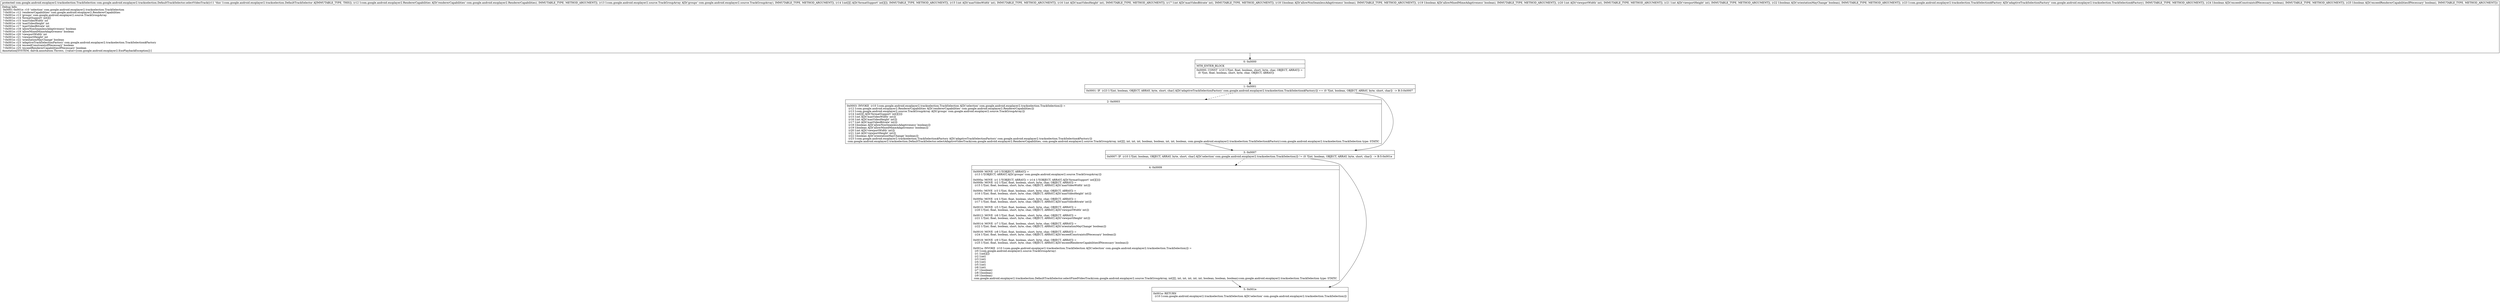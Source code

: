 digraph "CFG forcom.google.android.exoplayer2.trackselection.DefaultTrackSelector.selectVideoTrack(Lcom\/google\/android\/exoplayer2\/RendererCapabilities;Lcom\/google\/android\/exoplayer2\/source\/TrackGroupArray;[[IIIIZZIIZLcom\/google\/android\/exoplayer2\/trackselection\/TrackSelection$Factory;ZZ)Lcom\/google\/android\/exoplayer2\/trackselection\/TrackSelection;" {
Node_0 [shape=record,label="{0\:\ 0x0000|MTH_ENTER_BLOCK\l|0x0000: CONST  (r10 I:?[int, float, boolean, short, byte, char, OBJECT, ARRAY]) = \l  (0 ?[int, float, boolean, short, byte, char, OBJECT, ARRAY])\l \l}"];
Node_1 [shape=record,label="{1\:\ 0x0001|0x0001: IF  (r23 I:?[int, boolean, OBJECT, ARRAY, byte, short, char] A[D('adaptiveTrackSelectionFactory' com.google.android.exoplayer2.trackselection.TrackSelection$Factory)]) == (0 ?[int, boolean, OBJECT, ARRAY, byte, short, char])  \-\> B:3:0x0007 \l}"];
Node_2 [shape=record,label="{2\:\ 0x0003|0x0003: INVOKE  (r10 I:com.google.android.exoplayer2.trackselection.TrackSelection A[D('selection' com.google.android.exoplayer2.trackselection.TrackSelection)]) = \l  (r12 I:com.google.android.exoplayer2.RendererCapabilities A[D('rendererCapabilities' com.google.android.exoplayer2.RendererCapabilities)])\l  (r13 I:com.google.android.exoplayer2.source.TrackGroupArray A[D('groups' com.google.android.exoplayer2.source.TrackGroupArray)])\l  (r14 I:int[][] A[D('formatSupport' int[][])])\l  (r15 I:int A[D('maxVideoWidth' int)])\l  (r16 I:int A[D('maxVideoHeight' int)])\l  (r17 I:int A[D('maxVideoBitrate' int)])\l  (r18 I:boolean A[D('allowNonSeamlessAdaptiveness' boolean)])\l  (r19 I:boolean A[D('allowMixedMimeAdaptiveness' boolean)])\l  (r20 I:int A[D('viewportWidth' int)])\l  (r21 I:int A[D('viewportHeight' int)])\l  (r22 I:boolean A[D('orientationMayChange' boolean)])\l  (r23 I:com.google.android.exoplayer2.trackselection.TrackSelection$Factory A[D('adaptiveTrackSelectionFactory' com.google.android.exoplayer2.trackselection.TrackSelection$Factory)])\l com.google.android.exoplayer2.trackselection.DefaultTrackSelector.selectAdaptiveVideoTrack(com.google.android.exoplayer2.RendererCapabilities, com.google.android.exoplayer2.source.TrackGroupArray, int[][], int, int, int, boolean, boolean, int, int, boolean, com.google.android.exoplayer2.trackselection.TrackSelection$Factory):com.google.android.exoplayer2.trackselection.TrackSelection type: STATIC \l}"];
Node_3 [shape=record,label="{3\:\ 0x0007|0x0007: IF  (r10 I:?[int, boolean, OBJECT, ARRAY, byte, short, char] A[D('selection' com.google.android.exoplayer2.trackselection.TrackSelection)]) != (0 ?[int, boolean, OBJECT, ARRAY, byte, short, char])  \-\> B:5:0x001e \l}"];
Node_4 [shape=record,label="{4\:\ 0x0009|0x0009: MOVE  (r0 I:?[OBJECT, ARRAY]) = \l  (r13 I:?[OBJECT, ARRAY] A[D('groups' com.google.android.exoplayer2.source.TrackGroupArray)])\l \l0x000a: MOVE  (r1 I:?[OBJECT, ARRAY]) = (r14 I:?[OBJECT, ARRAY] A[D('formatSupport' int[][])]) \l0x000b: MOVE  (r2 I:?[int, float, boolean, short, byte, char, OBJECT, ARRAY]) = \l  (r15 I:?[int, float, boolean, short, byte, char, OBJECT, ARRAY] A[D('maxVideoWidth' int)])\l \l0x000c: MOVE  (r3 I:?[int, float, boolean, short, byte, char, OBJECT, ARRAY]) = \l  (r16 I:?[int, float, boolean, short, byte, char, OBJECT, ARRAY] A[D('maxVideoHeight' int)])\l \l0x000e: MOVE  (r4 I:?[int, float, boolean, short, byte, char, OBJECT, ARRAY]) = \l  (r17 I:?[int, float, boolean, short, byte, char, OBJECT, ARRAY] A[D('maxVideoBitrate' int)])\l \l0x0010: MOVE  (r5 I:?[int, float, boolean, short, byte, char, OBJECT, ARRAY]) = \l  (r20 I:?[int, float, boolean, short, byte, char, OBJECT, ARRAY] A[D('viewportWidth' int)])\l \l0x0012: MOVE  (r6 I:?[int, float, boolean, short, byte, char, OBJECT, ARRAY]) = \l  (r21 I:?[int, float, boolean, short, byte, char, OBJECT, ARRAY] A[D('viewportHeight' int)])\l \l0x0014: MOVE  (r7 I:?[int, float, boolean, short, byte, char, OBJECT, ARRAY]) = \l  (r22 I:?[int, float, boolean, short, byte, char, OBJECT, ARRAY] A[D('orientationMayChange' boolean)])\l \l0x0016: MOVE  (r8 I:?[int, float, boolean, short, byte, char, OBJECT, ARRAY]) = \l  (r24 I:?[int, float, boolean, short, byte, char, OBJECT, ARRAY] A[D('exceedConstraintsIfNecessary' boolean)])\l \l0x0018: MOVE  (r9 I:?[int, float, boolean, short, byte, char, OBJECT, ARRAY]) = \l  (r25 I:?[int, float, boolean, short, byte, char, OBJECT, ARRAY] A[D('exceedRendererCapabilitiesIfNecessary' boolean)])\l \l0x001a: INVOKE  (r10 I:com.google.android.exoplayer2.trackselection.TrackSelection A[D('selection' com.google.android.exoplayer2.trackselection.TrackSelection)]) = \l  (r0 I:com.google.android.exoplayer2.source.TrackGroupArray)\l  (r1 I:int[][])\l  (r2 I:int)\l  (r3 I:int)\l  (r4 I:int)\l  (r5 I:int)\l  (r6 I:int)\l  (r7 I:boolean)\l  (r8 I:boolean)\l  (r9 I:boolean)\l com.google.android.exoplayer2.trackselection.DefaultTrackSelector.selectFixedVideoTrack(com.google.android.exoplayer2.source.TrackGroupArray, int[][], int, int, int, int, int, boolean, boolean, boolean):com.google.android.exoplayer2.trackselection.TrackSelection type: STATIC \l}"];
Node_5 [shape=record,label="{5\:\ 0x001e|0x001e: RETURN  \l  (r10 I:com.google.android.exoplayer2.trackselection.TrackSelection A[D('selection' com.google.android.exoplayer2.trackselection.TrackSelection)])\l \l}"];
MethodNode[shape=record,label="{protected com.google.android.exoplayer2.trackselection.TrackSelection com.google.android.exoplayer2.trackselection.DefaultTrackSelector.selectVideoTrack((r11 'this' I:com.google.android.exoplayer2.trackselection.DefaultTrackSelector A[IMMUTABLE_TYPE, THIS]), (r12 I:com.google.android.exoplayer2.RendererCapabilities A[D('rendererCapabilities' com.google.android.exoplayer2.RendererCapabilities), IMMUTABLE_TYPE, METHOD_ARGUMENT]), (r13 I:com.google.android.exoplayer2.source.TrackGroupArray A[D('groups' com.google.android.exoplayer2.source.TrackGroupArray), IMMUTABLE_TYPE, METHOD_ARGUMENT]), (r14 I:int[][] A[D('formatSupport' int[][]), IMMUTABLE_TYPE, METHOD_ARGUMENT]), (r15 I:int A[D('maxVideoWidth' int), IMMUTABLE_TYPE, METHOD_ARGUMENT]), (r16 I:int A[D('maxVideoHeight' int), IMMUTABLE_TYPE, METHOD_ARGUMENT]), (r17 I:int A[D('maxVideoBitrate' int), IMMUTABLE_TYPE, METHOD_ARGUMENT]), (r18 I:boolean A[D('allowNonSeamlessAdaptiveness' boolean), IMMUTABLE_TYPE, METHOD_ARGUMENT]), (r19 I:boolean A[D('allowMixedMimeAdaptiveness' boolean), IMMUTABLE_TYPE, METHOD_ARGUMENT]), (r20 I:int A[D('viewportWidth' int), IMMUTABLE_TYPE, METHOD_ARGUMENT]), (r21 I:int A[D('viewportHeight' int), IMMUTABLE_TYPE, METHOD_ARGUMENT]), (r22 I:boolean A[D('orientationMayChange' boolean), IMMUTABLE_TYPE, METHOD_ARGUMENT]), (r23 I:com.google.android.exoplayer2.trackselection.TrackSelection$Factory A[D('adaptiveTrackSelectionFactory' com.google.android.exoplayer2.trackselection.TrackSelection$Factory), IMMUTABLE_TYPE, METHOD_ARGUMENT]), (r24 I:boolean A[D('exceedConstraintsIfNecessary' boolean), IMMUTABLE_TYPE, METHOD_ARGUMENT]), (r25 I:boolean A[D('exceedRendererCapabilitiesIfNecessary' boolean), IMMUTABLE_TYPE, METHOD_ARGUMENT]))  | Debug Info:\l  0x0001\-0x001e: r10 'selection' com.google.android.exoplayer2.trackselection.TrackSelection\l  ?\-0x001e: r12 'rendererCapabilities' com.google.android.exoplayer2.RendererCapabilities\l  ?\-0x001e: r13 'groups' com.google.android.exoplayer2.source.TrackGroupArray\l  ?\-0x001e: r14 'formatSupport' int[][]\l  ?\-0x001e: r15 'maxVideoWidth' int\l  ?\-0x001e: r16 'maxVideoHeight' int\l  ?\-0x001e: r17 'maxVideoBitrate' int\l  ?\-0x001e: r18 'allowNonSeamlessAdaptiveness' boolean\l  ?\-0x001e: r19 'allowMixedMimeAdaptiveness' boolean\l  ?\-0x001e: r20 'viewportWidth' int\l  ?\-0x001e: r21 'viewportHeight' int\l  ?\-0x001e: r22 'orientationMayChange' boolean\l  ?\-0x001e: r23 'adaptiveTrackSelectionFactory' com.google.android.exoplayer2.trackselection.TrackSelection$Factory\l  ?\-0x001e: r24 'exceedConstraintsIfNecessary' boolean\l  ?\-0x001e: r25 'exceedRendererCapabilitiesIfNecessary' boolean\lAnnotation[SYSTEM, dalvik.annotation.Throws, \{value=[com.google.android.exoplayer2.ExoPlaybackException]\}]\l}"];
MethodNode -> Node_0;
Node_0 -> Node_1;
Node_1 -> Node_2[style=dashed];
Node_1 -> Node_3;
Node_2 -> Node_3;
Node_3 -> Node_4[style=dashed];
Node_3 -> Node_5;
Node_4 -> Node_5;
}

